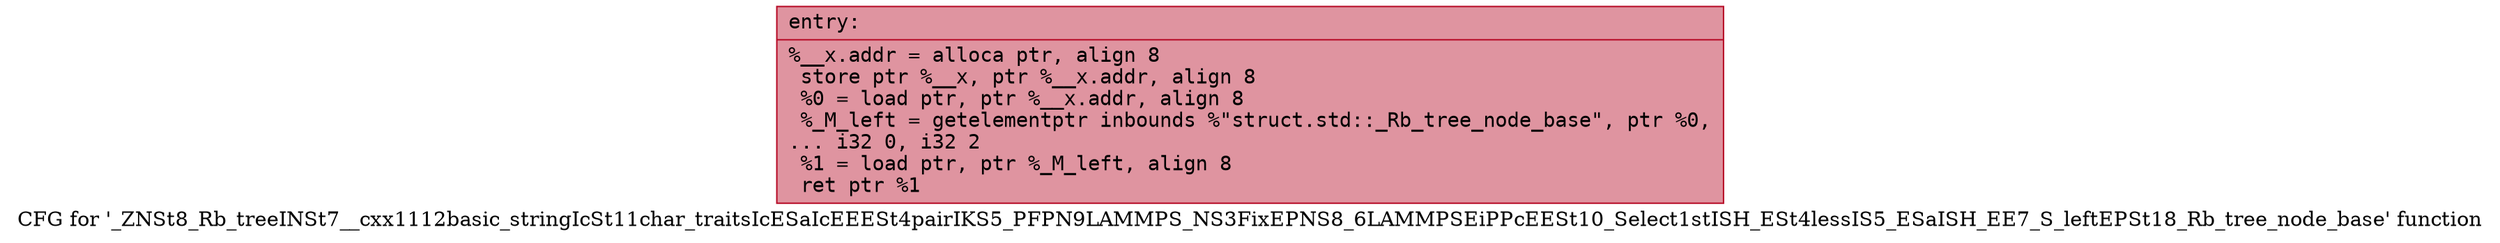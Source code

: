 digraph "CFG for '_ZNSt8_Rb_treeINSt7__cxx1112basic_stringIcSt11char_traitsIcESaIcEEESt4pairIKS5_PFPN9LAMMPS_NS3FixEPNS8_6LAMMPSEiPPcEESt10_Select1stISH_ESt4lessIS5_ESaISH_EE7_S_leftEPSt18_Rb_tree_node_base' function" {
	label="CFG for '_ZNSt8_Rb_treeINSt7__cxx1112basic_stringIcSt11char_traitsIcESaIcEEESt4pairIKS5_PFPN9LAMMPS_NS3FixEPNS8_6LAMMPSEiPPcEESt10_Select1stISH_ESt4lessIS5_ESaISH_EE7_S_leftEPSt18_Rb_tree_node_base' function";

	Node0x561f16468b90 [shape=record,color="#b70d28ff", style=filled, fillcolor="#b70d2870" fontname="Courier",label="{entry:\l|  %__x.addr = alloca ptr, align 8\l  store ptr %__x, ptr %__x.addr, align 8\l  %0 = load ptr, ptr %__x.addr, align 8\l  %_M_left = getelementptr inbounds %\"struct.std::_Rb_tree_node_base\", ptr %0,\l... i32 0, i32 2\l  %1 = load ptr, ptr %_M_left, align 8\l  ret ptr %1\l}"];
}
